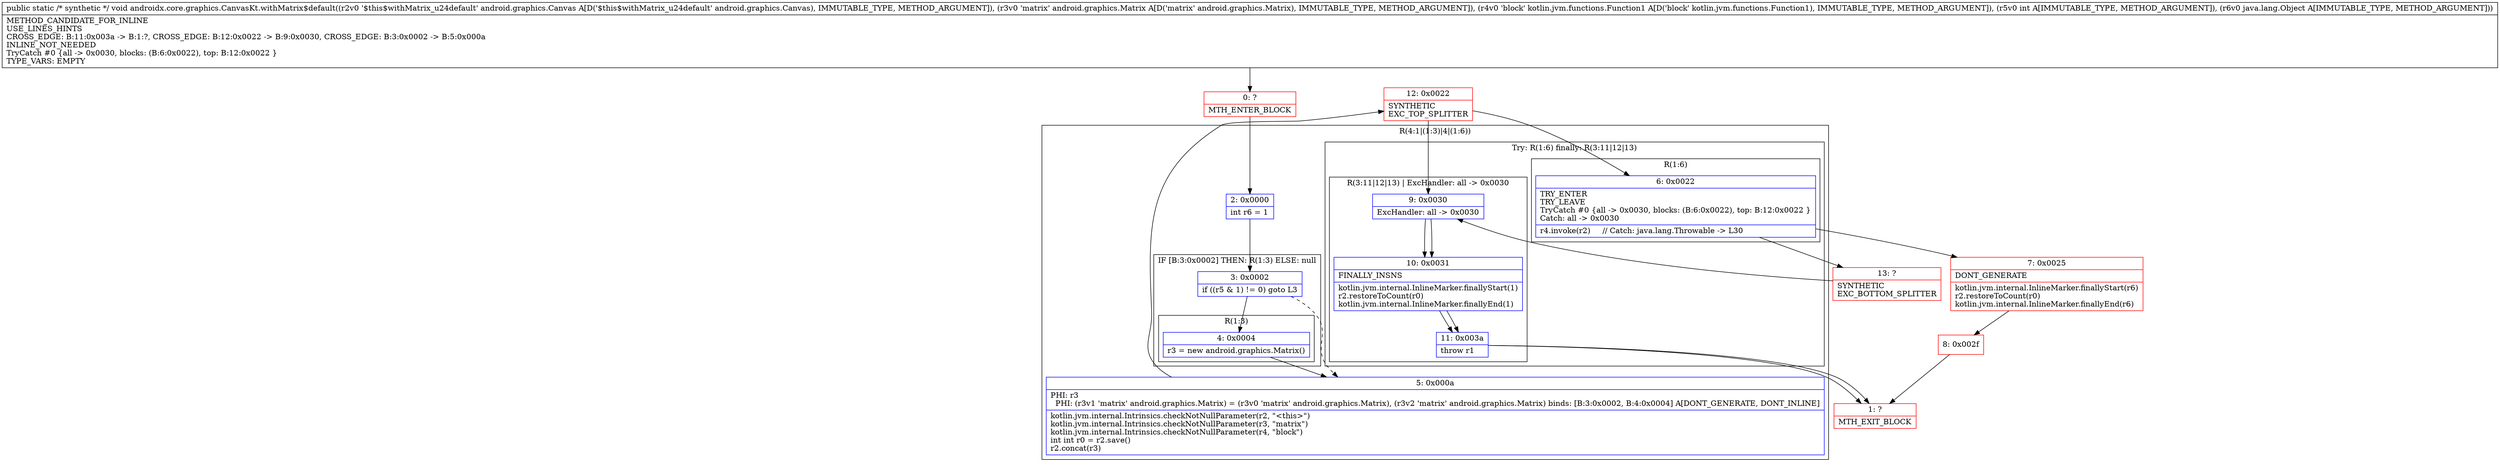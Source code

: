 digraph "CFG forandroidx.core.graphics.CanvasKt.withMatrix$default(Landroid\/graphics\/Canvas;Landroid\/graphics\/Matrix;Lkotlin\/jvm\/functions\/Function1;ILjava\/lang\/Object;)V" {
subgraph cluster_Region_875533084 {
label = "R(4:1|(1:3)|4|(1:6))";
node [shape=record,color=blue];
Node_2 [shape=record,label="{2\:\ 0x0000|int r6 = 1\l}"];
subgraph cluster_IfRegion_1510265087 {
label = "IF [B:3:0x0002] THEN: R(1:3) ELSE: null";
node [shape=record,color=blue];
Node_3 [shape=record,label="{3\:\ 0x0002|if ((r5 & 1) != 0) goto L3\l}"];
subgraph cluster_Region_771037537 {
label = "R(1:3)";
node [shape=record,color=blue];
Node_4 [shape=record,label="{4\:\ 0x0004|r3 = new android.graphics.Matrix()\l}"];
}
}
Node_5 [shape=record,label="{5\:\ 0x000a|PHI: r3 \l  PHI: (r3v1 'matrix' android.graphics.Matrix) = (r3v0 'matrix' android.graphics.Matrix), (r3v2 'matrix' android.graphics.Matrix) binds: [B:3:0x0002, B:4:0x0004] A[DONT_GENERATE, DONT_INLINE]\l|kotlin.jvm.internal.Intrinsics.checkNotNullParameter(r2, \"\<this\>\")\lkotlin.jvm.internal.Intrinsics.checkNotNullParameter(r3, \"matrix\")\lkotlin.jvm.internal.Intrinsics.checkNotNullParameter(r4, \"block\")\lint int r0 = r2.save()\lr2.concat(r3)\l}"];
subgraph cluster_TryCatchRegion_1243251428 {
label = "Try: R(1:6) finally: R(3:11|12|13)";
node [shape=record,color=blue];
subgraph cluster_Region_710079918 {
label = "R(1:6)";
node [shape=record,color=blue];
Node_6 [shape=record,label="{6\:\ 0x0022|TRY_ENTER\lTRY_LEAVE\lTryCatch #0 \{all \-\> 0x0030, blocks: (B:6:0x0022), top: B:12:0x0022 \}\lCatch: all \-\> 0x0030\l|r4.invoke(r2)     \/\/ Catch: java.lang.Throwable \-\> L30\l}"];
}
subgraph cluster_Region_1714464154 {
label = "R(3:11|12|13) | ExcHandler: all \-\> 0x0030\l";
node [shape=record,color=blue];
Node_9 [shape=record,label="{9\:\ 0x0030|ExcHandler: all \-\> 0x0030\l}"];
Node_10 [shape=record,label="{10\:\ 0x0031|FINALLY_INSNS\l|kotlin.jvm.internal.InlineMarker.finallyStart(1)\lr2.restoreToCount(r0)\lkotlin.jvm.internal.InlineMarker.finallyEnd(1)\l}"];
Node_11 [shape=record,label="{11\:\ 0x003a|throw r1\l}"];
}
}
}
subgraph cluster_Region_1714464154 {
label = "R(3:11|12|13) | ExcHandler: all \-\> 0x0030\l";
node [shape=record,color=blue];
Node_9 [shape=record,label="{9\:\ 0x0030|ExcHandler: all \-\> 0x0030\l}"];
Node_10 [shape=record,label="{10\:\ 0x0031|FINALLY_INSNS\l|kotlin.jvm.internal.InlineMarker.finallyStart(1)\lr2.restoreToCount(r0)\lkotlin.jvm.internal.InlineMarker.finallyEnd(1)\l}"];
Node_11 [shape=record,label="{11\:\ 0x003a|throw r1\l}"];
}
Node_0 [shape=record,color=red,label="{0\:\ ?|MTH_ENTER_BLOCK\l}"];
Node_12 [shape=record,color=red,label="{12\:\ 0x0022|SYNTHETIC\lEXC_TOP_SPLITTER\l}"];
Node_7 [shape=record,color=red,label="{7\:\ 0x0025|DONT_GENERATE\l|kotlin.jvm.internal.InlineMarker.finallyStart(r6)\lr2.restoreToCount(r0)\lkotlin.jvm.internal.InlineMarker.finallyEnd(r6)\l}"];
Node_8 [shape=record,color=red,label="{8\:\ 0x002f}"];
Node_1 [shape=record,color=red,label="{1\:\ ?|MTH_EXIT_BLOCK\l}"];
Node_13 [shape=record,color=red,label="{13\:\ ?|SYNTHETIC\lEXC_BOTTOM_SPLITTER\l}"];
MethodNode[shape=record,label="{public static \/* synthetic *\/ void androidx.core.graphics.CanvasKt.withMatrix$default((r2v0 '$this$withMatrix_u24default' android.graphics.Canvas A[D('$this$withMatrix_u24default' android.graphics.Canvas), IMMUTABLE_TYPE, METHOD_ARGUMENT]), (r3v0 'matrix' android.graphics.Matrix A[D('matrix' android.graphics.Matrix), IMMUTABLE_TYPE, METHOD_ARGUMENT]), (r4v0 'block' kotlin.jvm.functions.Function1 A[D('block' kotlin.jvm.functions.Function1), IMMUTABLE_TYPE, METHOD_ARGUMENT]), (r5v0 int A[IMMUTABLE_TYPE, METHOD_ARGUMENT]), (r6v0 java.lang.Object A[IMMUTABLE_TYPE, METHOD_ARGUMENT]))  | METHOD_CANDIDATE_FOR_INLINE\lUSE_LINES_HINTS\lCROSS_EDGE: B:11:0x003a \-\> B:1:?, CROSS_EDGE: B:12:0x0022 \-\> B:9:0x0030, CROSS_EDGE: B:3:0x0002 \-\> B:5:0x000a\lINLINE_NOT_NEEDED\lTryCatch #0 \{all \-\> 0x0030, blocks: (B:6:0x0022), top: B:12:0x0022 \}\lTYPE_VARS: EMPTY\l}"];
MethodNode -> Node_0;Node_2 -> Node_3;
Node_3 -> Node_4;
Node_3 -> Node_5[style=dashed];
Node_4 -> Node_5;
Node_5 -> Node_12;
Node_6 -> Node_7;
Node_6 -> Node_13;
Node_9 -> Node_10;
Node_10 -> Node_11;
Node_11 -> Node_1;
Node_9 -> Node_10;
Node_10 -> Node_11;
Node_11 -> Node_1;
Node_0 -> Node_2;
Node_12 -> Node_6;
Node_12 -> Node_9;
Node_7 -> Node_8;
Node_8 -> Node_1;
Node_13 -> Node_9;
}

